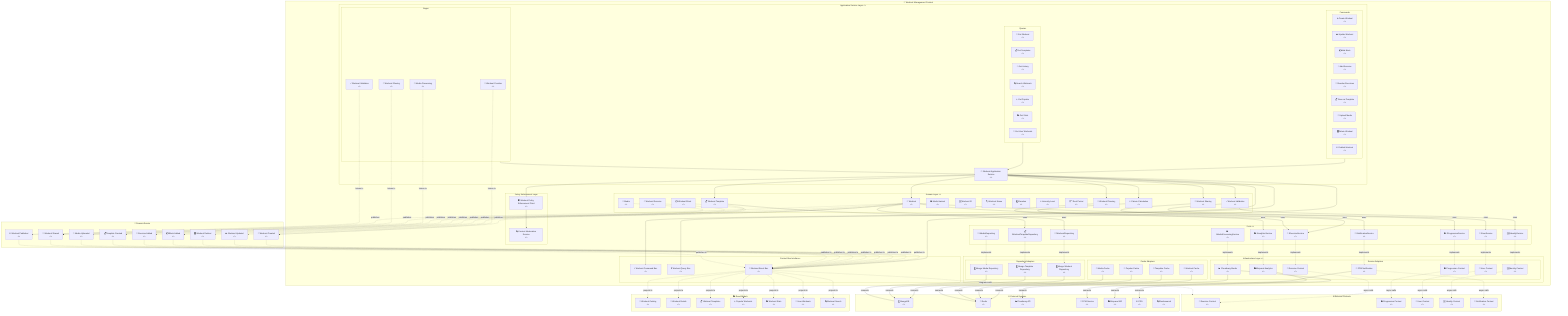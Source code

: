 graph TB
    %% ===== WORKOUT MANAGEMENT CONTEXT =====
    subgraph WorkoutContext ["💪 Workout Management Context"]
        
        %% ===== APPLICATION SERVICE LAYER =====
        subgraph WorkoutApplicationLayer ["Application Service Layer <<Application>>"]
            WorkoutApplicationService["💪 Workout Application Service<br/><<ApplicationService>>"]
            
            %% Commands
            subgraph WorkoutCommands ["Commands"]
                CreateWorkoutCmd["➕ Create Workout<br/><<Command>>"]
                UpdateWorkoutCmd["✏️ Update Workout<br/><<Command>>"]
                AddBlockCmd["📦 Add Block<br/><<Command>>"]
                AddExerciseCmd["🎯 Add Exercise<br/><<Command>>"]
                ReorderExercisesCmd["🔄 Reorder Exercises<br/><<Command>>"]
                SaveAsTemplateCmd["📋 Save as Template<br/><<Command>>"]
                UploadWorkoutMediaCmd["📁 Upload Media<br/><<Command>>"]
                DeleteWorkoutCmd["🗑️ Delete Workout<br/><<Command>>"]
                PublishWorkoutCmd["🌐 Publish Workout<br/><<Command>>"]
            end
            
            %% Queries
            subgraph WorkoutQueries ["Queries"]
                GetWorkoutQuery["💪 Get Workout<br/><<Query>>"]
                GetWorkoutTemplatesQuery["📋 Get Templates<br/><<Query>>"]
                GetWorkoutHistoryQuery["📅 Get History<br/><<Query>>"]
                SearchWorkoutsQuery["🔍 Search Workouts<br/><<Query>>"]
                GetPopularWorkoutsQuery["⭐ Get Popular<br/><<Query>>"]
                GetWorkoutStatsQuery["📊 Get Stats<br/><<Query>>"]
                GetUserWorkoutsQuery["👤 Get User Workouts<br/><<Query>>"]
            end
            
            %% Sagas
            subgraph WorkoutSagas ["Sagas"]
                WorkoutCreationSaga["💪 Workout Creation<br/><<Saga>>"]
                MediaProcessingSaga["📁 Media Processing<br/><<Saga>>"]
                WorkoutSharingSaga["🔗 Workout Sharing<br/><<Saga>>"]
                WorkoutValidationSaga["✅ Workout Validation<br/><<Saga>>"]
            end
        end
        
        %% ===== DOMAIN LAYER (HEXAGON CORE) =====
        subgraph WorkoutDomain ["Domain Layer <<DomainCore>>"]
            direction TB
            
            %% Aggregates
            Workout["💪 Workout<br/><<AggregateRoot>>"]
            WorkoutTemplate["📋 Workout Template<br/><<AggregateRoot>>"]
            
            %% Entities
            WorkoutBlock["📦 Workout Block<br/><<Entity>>"]
            WorkoutExercise["🎯 Workout Exercise<br/><<Entity>>"]
            Media["📁 Media<br/><<Entity>>"]
            MediaVariant["🖼️ Media Variant<br/><<Entity>>"]
            
            %% Value Objects
            WorkoutId["🆔 Workout ID<br/><<ValueObject>>"]
            WorkoutName["🏷️ Workout Name<br/><<ValueObject>>"]
            Duration["⏱️ Duration<br/><<ValueObject>>"]
            IntensityLevel["🔥 Intensity Level<br/><<ValueObject>>"]
            RestPeriod["😴 Rest Period<br/><<ValueObject>>"]
            
            %% Domain Services
            WorkoutPlanningService["📝 Workout Planning<br/><<DomainService>>"]
            WorkoutValidationService["✅ Workout Validation<br/><<DomainService>>"]
            CalorieCalculationService["🔥 Calorie Calculation<br/><<DomainService>>"]
            WorkoutSharingService["🔗 Workout Sharing<br/><<DomainService>>"]
        end
        
        %% ===== PORTS (DOMAIN INTERFACES) =====
        subgraph WorkoutPorts ["Ports <<Port>>"]
            direction TB
            
            %% Repository Ports
            IWorkoutRepo["💪 IWorkoutRepository<br/><<Port>>"]
            IWorkoutTemplateRepo["📋 IWorkoutTemplateRepository<br/><<Port>>"]
            IMediaRepo["📁 IMediaRepository<br/><<Port>>"]
            
            %% Service Ports
            IExerciseService["🎯 IExerciseService<br/><<Port>>"]
            IProgressionService["📈 IProgressionService<br/><<Port>>"]
            IMediaProcessingService["🖼️ IMediaProcessingService<br/><<Port>>"]
            INotificationService["🔔 INotificationService<br/><<Port>>"]
            IAnalyticsService["📊 IAnalyticsService<br/><<Port>>"]
            IUserService["👤 IUserService<br/><<Port>>"]
            IIdentityService["🆔 IIdentityService<br/><<Port>>"]
        end
        
        %% ===== INFRASTRUCTURE LAYER (ADAPTERS) =====
        subgraph WorkoutAdapters ["Infrastructure Layer <<Adapter>>"]
            direction TB
            
            %% Repository Adapters
            subgraph WorkoutRepositoryAdapters ["Repository Adapters"]
                MongoWorkoutRepo["🗄️ Mongo Workout Repository<br/><<RepositoryAdapter>>"]
                MongoTemplateRepo["🗄️ Mongo Template Repository<br/><<RepositoryAdapter>>"]
                MongoMediaRepo["🗄️ Mongo Media Repository<br/><<RepositoryAdapter>>"]
            end
            
            %% Service Adapters
            subgraph WorkoutServiceAdapters ["Service Adapters"]
                ExerciseContextAdapter["🎯 Exercise Context<br/><<ContextAdapter>>"]
                ProgressionContextAdapter["📈 Progression Context<br/><<ContextAdapter>>"]
                CloudinaryMediaAdapter["☁️ Cloudinary Media<br/><<MediaAdapter>>"]
                FCMNotificationAdapter["📱 FCM Notification<br/><<NotificationAdapter>>"]
                MixpanelAnalyticsAdapter["📊 Mixpanel Analytics<br/><<AnalyticsAdapter>>"]
                UserContextAdapter["👤 User Context<br/><<ContextAdapter>>"]
                IdentityContextAdapter["🆔 Identity Context<br/><<ContextAdapter>>"]
            end
            
            %% Cache Adapters
            subgraph WorkoutCacheAdapters ["Cache Adapters"]
                WorkoutCache["💾 Workout Cache<br/><<CacheAdapter>>"]
                TemplateCache["💾 Template Cache<br/><<CacheAdapter>>"]
                PopularWorkoutsCache["💾 Popular Cache<br/><<CacheAdapter>>"]
                MediaCache["💾 Media Cache<br/><<CacheAdapter>>"]
            end
        end
        
        %% ===== CONTEXT BUS INTERFACES =====
        subgraph WorkoutContextBus ["Context Bus Interfaces"]
            WorkoutCommandBus["⚡ Workout Command Bus<br/><<CommandBus>>"]
            WorkoutQueryBus["❓ Workout Query Bus<br/><<QueryBus>>"]
            WorkoutEventBus["📨 Workout Event Bus<br/><<EventBus>>"]
        end
        
        %% ===== POLICY ENFORCEMENT =====
        subgraph WorkoutPolicyLayer ["Policy Enforcement Layer"]
            WorkoutPolicyEnforcementPoint["🛡️ Workout Policy Enforcement Point<br/><<PEP>>"]
            ContentModerationService["🔍 Content Moderation Service<br/><<Moderation>>"]
        end
    end
    
    %% ===== EXTERNAL SYSTEMS =====
    subgraph WorkoutExternal ["🌐 External Systems"]
        MongoDB["🗄️ MongoDB<br/><<Database>>"]
        RedisCache["🔴 Redis<br/><<Cache>>"]
        CloudinaryAPI["☁️ Cloudinary API<br/><<MediaService>>"]
        FCMService["📱 FCM Service<br/><<NotificationService>>"]
        MixpanelAPI["📊 Mixpanel API<br/><<AnalyticsService>>"]
        CDN["🌐 CDN<br/><<ContentDelivery>>"]
        ElasticsearchCluster["🔍 Elasticsearch<br/><<SearchEngine>>"]
    end
    
    %% ===== EVENTS =====
    subgraph WorkoutEvents ["📨 Domain Events"]
        WorkoutCreatedEvent["💪 Workout Created<br/><<DomainEvent>>"]
        WorkoutUpdatedEvent["✏️ Workout Updated<br/><<DomainEvent>>"]
        WorkoutDeletedEvent["🗑️ Workout Deleted<br/><<DomainEvent>>"]
        BlockAddedEvent["📦 Block Added<br/><<DomainEvent>>"]
        ExerciseAddedEvent["🎯 Exercise Added<br/><<DomainEvent>>"]
        TemplateCreatedEvent["📋 Template Created<br/><<DomainEvent>>"]
        MediaUploadedEvent["📁 Media Uploaded<br/><<DomainEvent>>"]
        WorkoutSharedEvent["🔗 Workout Shared<br/><<DomainEvent>>"]
        WorkoutPublishedEvent["🌐 Workout Published<br/><<DomainEvent>>"]
    end
    
    %% ===== READ MODELS =====
    subgraph WorkoutReadModels ["📊 Read Models"]
        WorkoutCatalogRM["💪 Workout Catalog<br/><<ReadModel>>"]
        WorkoutDetailsRM["💪 Workout Details<br/><<ReadModel>>"]
        WorkoutTemplatesRM["📋 Workout Templates<br/><<ReadModel>>"]
        PopularWorkoutsRM["⭐ Popular Workouts<br/><<ReadModel>>"]
        WorkoutStatsRM["📊 Workout Stats<br/><<ReadModel>>"]
        UserWorkoutsRM["👤 User Workouts<br/><<ReadModel>>"]
        WorkoutSearchRM["🔍 Workout Search<br/><<ReadModel>>"]
    end
    
    %% ===== EXTERNAL CONTEXT REFERENCES =====
    subgraph ExternalContexts ["🌐 External Contexts"]
        ExerciseContext["🎯 Exercise Context<br/><<ExternalContext>>"]
        ProgressionContext["📈 Progression Context<br/><<ExternalContext>>"]
        UserContext["👤 User Context<br/><<ExternalContext>>"]
        IdentityContext["🆔 Identity Context<br/><<ExternalContext>>"]
        NotificationContext["🔔 Notification Context<br/><<ExternalContext>>"]
    end
    
    %% ===== RELATIONSHIPS =====
    
    %% Application Service orchestrates everything
    WorkoutApplicationService --> WorkoutCommandBus
    WorkoutApplicationService --> WorkoutQueryBus
    WorkoutApplicationService --> WorkoutEventBus
    
    %% Commands and Queries through Application Service
    WorkoutCommands --> WorkoutApplicationService
    WorkoutQueries --> WorkoutApplicationService
    WorkoutSagas --> WorkoutApplicationService
    
    %% Application Service to Domain (orchestration)
    WorkoutApplicationService --> Workout
    WorkoutApplicationService --> WorkoutTemplate
    WorkoutApplicationService --> WorkoutPlanningService
    WorkoutApplicationService --> WorkoutValidationService
    WorkoutApplicationService --> CalorieCalculationService
    WorkoutApplicationService --> WorkoutSharingService
    
    %% Policy Enforcement Integration
    WorkoutApplicationService --> WorkoutPolicyEnforcementPoint
    WorkoutPolicyEnforcementPoint --> ContentModerationService
    
    %% Domain to Ports (Dependency Inversion)
    Workout -->|uses| IWorkoutRepo
    Workout -->|uses| IExerciseService
    Workout -->|uses| IProgressionService
    WorkoutTemplate -->|uses| IWorkoutTemplateRepo
    WorkoutPlanningService -->|uses| IAnalyticsService
    CalorieCalculationService -->|uses| IExerciseService
    WorkoutSharingService -->|uses| INotificationService
    WorkoutValidationService -->|uses| IUserService
    WorkoutValidationService -->|uses| IIdentityService
    
    %% Ports to Adapters (Implementation)
    IWorkoutRepo -.->|implements| MongoWorkoutRepo
    IWorkoutTemplateRepo -.->|implements| MongoTemplateRepo
    IMediaRepo -.->|implements| MongoMediaRepo
    IExerciseService -.->|implements| ExerciseContextAdapter
    IProgressionService -.->|implements| ProgressionContextAdapter
    IMediaProcessingService -.->|implements| CloudinaryMediaAdapter
    INotificationService -.->|implements| FCMNotificationAdapter
    IAnalyticsService -.->|implements| MixpanelAnalyticsAdapter
    IUserService -.->|implements| UserContextAdapter
    IIdentityService -.->|implements| IdentityContextAdapter
    
    %% Adapters to External Systems
    MongoWorkoutRepo -->|connects| MongoDB
    MongoTemplateRepo -->|connects| MongoDB
    MongoMediaRepo -->|connects| MongoDB
    WorkoutCache -->|connects| RedisCache
    TemplateCache -->|connects| RedisCache
    PopularWorkoutsCache -->|connects| RedisCache
    MediaCache -->|connects| RedisCache
    CloudinaryMediaAdapter -->|connects| CloudinaryAPI
    CloudinaryMediaAdapter -->|serves via| CDN
    FCMNotificationAdapter -->|connects| FCMService
    MixpanelAnalyticsAdapter -->|connects| MixpanelAPI
    
    %% Cross-Context Communication
    ExerciseContextAdapter -.->|async calls| ExerciseContext
    ProgressionContextAdapter -.->|async calls| ProgressionContext
    UserContextAdapter -.->|async calls| UserContext
    IdentityContextAdapter -.->|async calls| IdentityContext
    FCMNotificationAdapter -.->|async calls| NotificationContext
    
    %% Domain Events
    Workout -.->|publishes| WorkoutCreatedEvent
    Workout -.->|publishes| WorkoutUpdatedEvent
    Workout -.->|publishes| WorkoutDeletedEvent
    WorkoutBlock -.->|publishes| BlockAddedEvent
    WorkoutExercise -.->|publishes| ExerciseAddedEvent
    WorkoutTemplate -.->|publishes| TemplateCreatedEvent
    Media -.->|publishes| MediaUploadedEvent
    Workout -.->|publishes| WorkoutSharedEvent
    Workout -.->|publishes| WorkoutPublishedEvent
    
    %% Event to Read Models (via Event Bus)
    WorkoutEventBus -.->|projects to| WorkoutCatalogRM
    WorkoutEventBus -.->|projects to| WorkoutDetailsRM
    WorkoutEventBus -.->|projects to| WorkoutTemplatesRM
    WorkoutEventBus -.->|projects to| PopularWorkoutsRM
    WorkoutEventBus -.->|projects to| WorkoutStatsRM
    WorkoutEventBus -.->|projects to| UserWorkoutsRM
    WorkoutEventBus -.->|projects to| WorkoutSearchRM
    
    %% Events to Event Bus
    WorkoutCreatedEvent -.->|publishes to| WorkoutEventBus
    WorkoutUpdatedEvent -.->|publishes to| WorkoutEventBus
    WorkoutDeletedEvent -.->|publishes to| WorkoutEventBus
    BlockAddedEvent -.->|publishes to| WorkoutEventBus
    ExerciseAddedEvent -.->|publishes to| WorkoutEventBus
    TemplateCreatedEvent -.->|publishes to| WorkoutEventBus
    MediaUploadedEvent -.->|publishes to| WorkoutEventBus
    WorkoutSharedEvent -.->|publishes to| WorkoutEventBus
    WorkoutPublishedEvent -.->|publishes to| WorkoutEventBus
    
    %% Sagas listen to events
    WorkoutCreationSaga -.->|listens to| WorkoutCreatedEvent
    MediaProcessingSaga -.->|listens to| MediaUploadedEvent
    WorkoutSharingSaga -.->|listens to| WorkoutSharedEvent
    WorkoutValidationSaga -.->|listens to| WorkoutPublishedEvent
    
    %% Context Bus to External Event Bus
    WorkoutEventBus -.->|integrates with| ExternalContexts